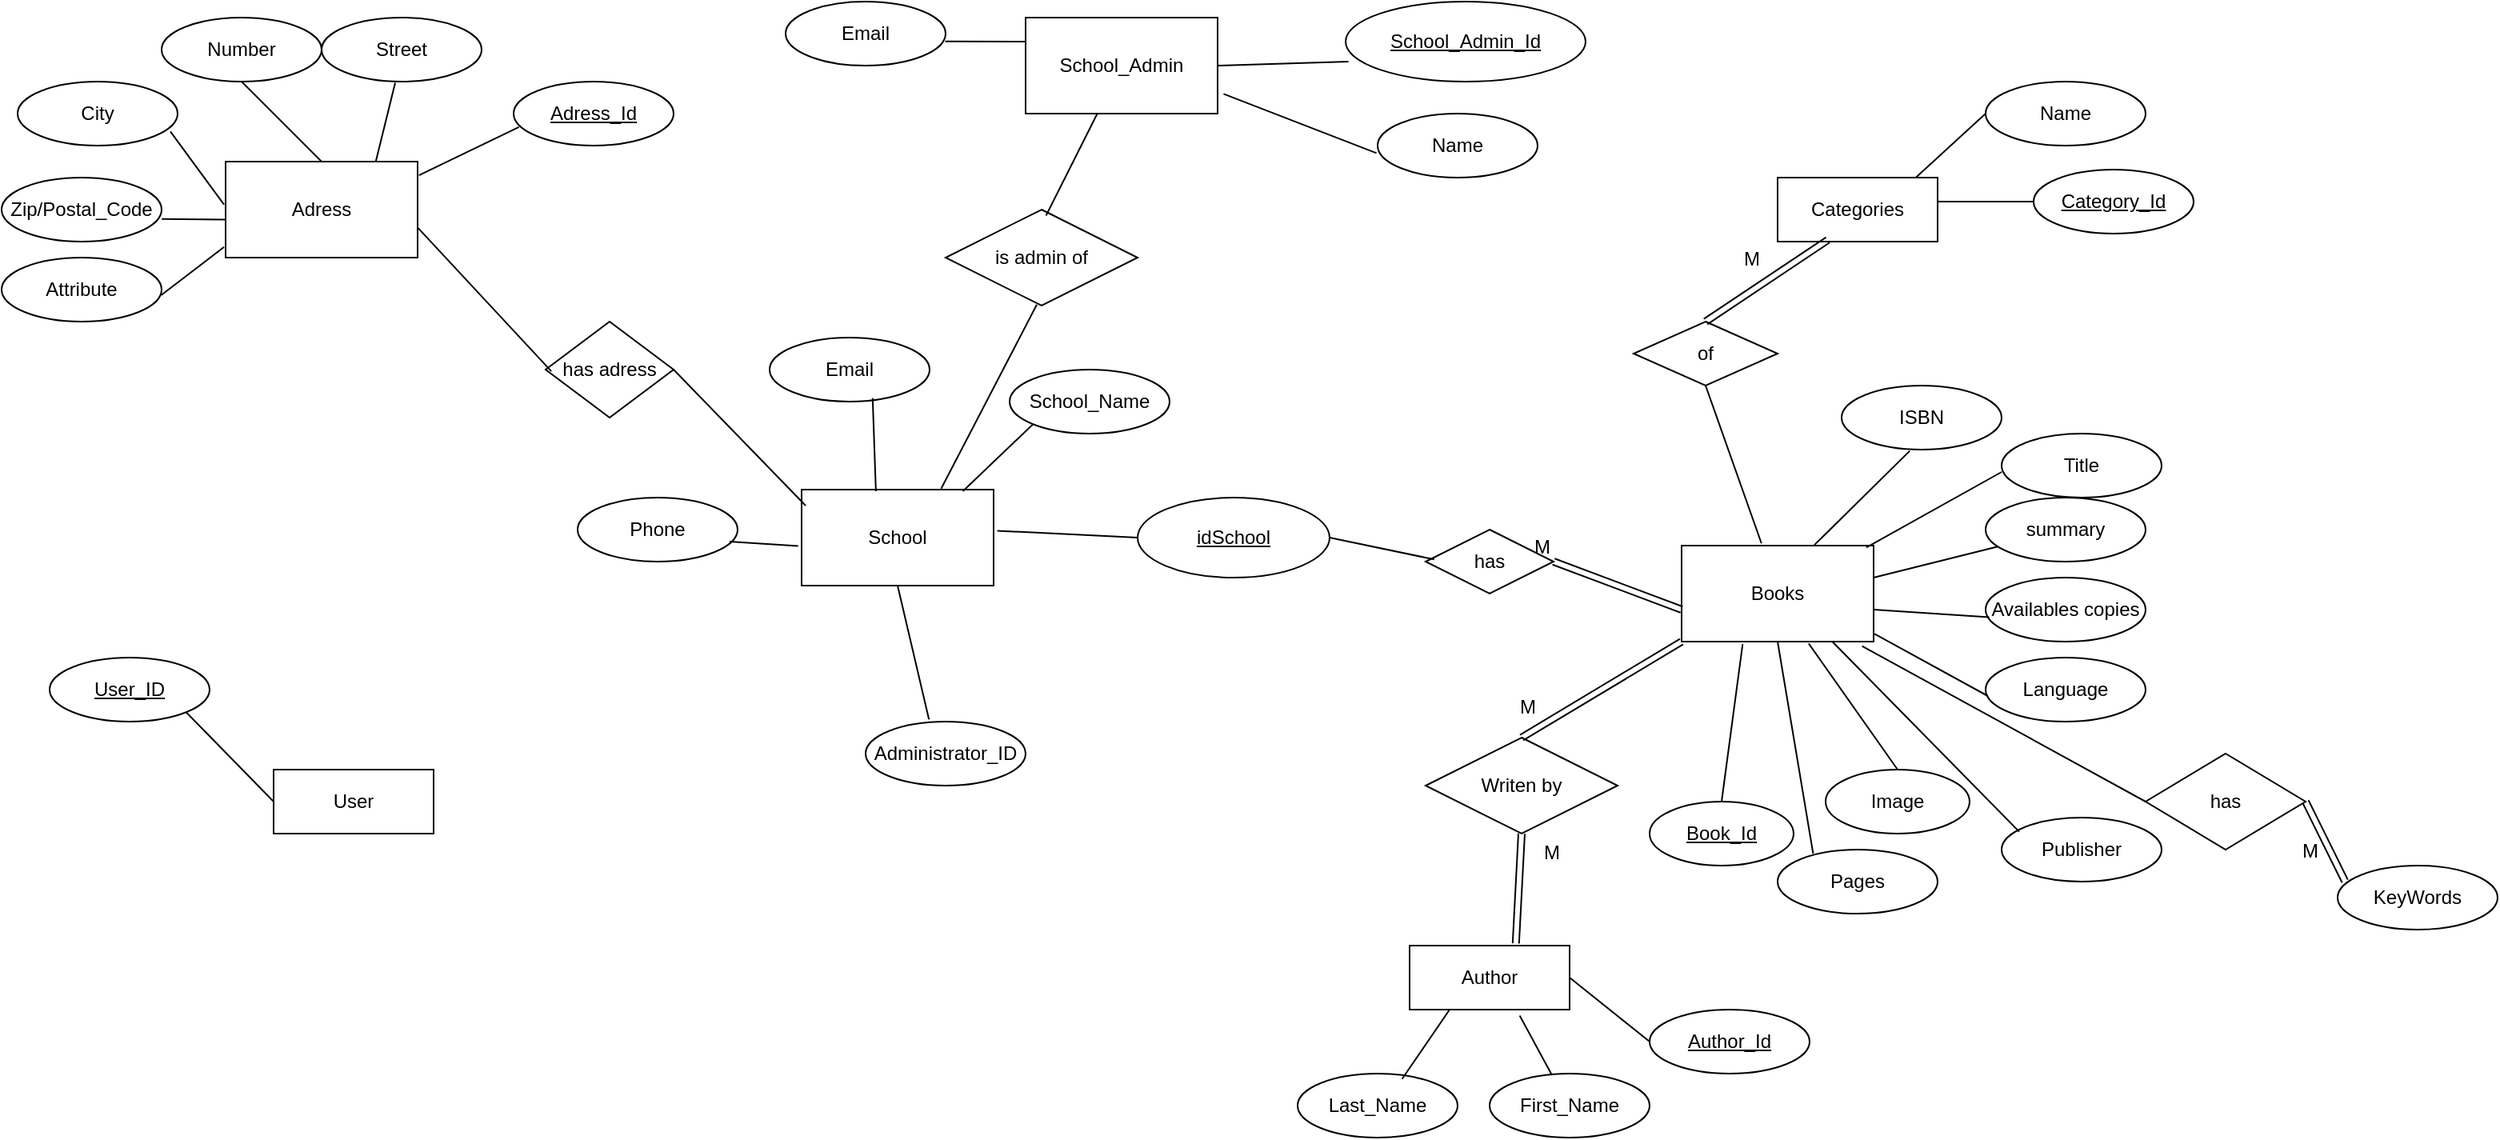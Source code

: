 <mxfile version="21.2.3" type="github">
  <diagram name="Copy of Page-1" id="tr4ZWwLuBK-8qQTziciz">
    <mxGraphModel dx="1437" dy="637" grid="1" gridSize="10" guides="1" tooltips="1" connect="1" arrows="1" fold="1" page="1" pageScale="1" pageWidth="850" pageHeight="1100" math="0" shadow="0">
      <root>
        <mxCell id="aQcuIbAOPBQ3XKsu57En-0" />
        <mxCell id="aQcuIbAOPBQ3XKsu57En-1" parent="aQcuIbAOPBQ3XKsu57En-0" />
        <mxCell id="aQcuIbAOPBQ3XKsu57En-2" value="" style="endArrow=none;html=1;rounded=0;" parent="aQcuIbAOPBQ3XKsu57En-1" target="aQcuIbAOPBQ3XKsu57En-4" edge="1">
          <mxGeometry width="50" height="50" relative="1" as="geometry">
            <mxPoint x="1310" y="390" as="sourcePoint" />
            <mxPoint x="1380" y="380" as="targetPoint" />
          </mxGeometry>
        </mxCell>
        <mxCell id="aQcuIbAOPBQ3XKsu57En-3" value="Books" style="rounded=0;whiteSpace=wrap;html=1;" parent="aQcuIbAOPBQ3XKsu57En-1" vertex="1">
          <mxGeometry x="1190" y="370" width="120" height="60" as="geometry" />
        </mxCell>
        <mxCell id="aQcuIbAOPBQ3XKsu57En-4" value="summary" style="ellipse;whiteSpace=wrap;html=1;" parent="aQcuIbAOPBQ3XKsu57En-1" vertex="1">
          <mxGeometry x="1380" y="340" width="100" height="40" as="geometry" />
        </mxCell>
        <mxCell id="aQcuIbAOPBQ3XKsu57En-5" value="Availables copies" style="ellipse;whiteSpace=wrap;html=1;" parent="aQcuIbAOPBQ3XKsu57En-1" vertex="1">
          <mxGeometry x="1380" y="390" width="100" height="40" as="geometry" />
        </mxCell>
        <mxCell id="aQcuIbAOPBQ3XKsu57En-6" value="" style="endArrow=none;html=1;rounded=0;entryX=0.022;entryY=0.62;entryDx=0;entryDy=0;entryPerimeter=0;" parent="aQcuIbAOPBQ3XKsu57En-1" target="aQcuIbAOPBQ3XKsu57En-5" edge="1">
          <mxGeometry width="50" height="50" relative="1" as="geometry">
            <mxPoint x="1310" y="410" as="sourcePoint" />
            <mxPoint x="1380" y="440" as="targetPoint" />
          </mxGeometry>
        </mxCell>
        <mxCell id="aQcuIbAOPBQ3XKsu57En-7" value="Language" style="ellipse;whiteSpace=wrap;html=1;" parent="aQcuIbAOPBQ3XKsu57En-1" vertex="1">
          <mxGeometry x="1380" y="440" width="100" height="40" as="geometry" />
        </mxCell>
        <mxCell id="aQcuIbAOPBQ3XKsu57En-8" value="" style="endArrow=none;html=1;rounded=0;entryX=0.014;entryY=0.6;entryDx=0;entryDy=0;entryPerimeter=0;exitX=1.005;exitY=0.92;exitDx=0;exitDy=0;exitPerimeter=0;" parent="aQcuIbAOPBQ3XKsu57En-1" source="aQcuIbAOPBQ3XKsu57En-3" target="aQcuIbAOPBQ3XKsu57En-7" edge="1">
          <mxGeometry width="50" height="50" relative="1" as="geometry">
            <mxPoint x="1300" y="500" as="sourcePoint" />
            <mxPoint x="1350" y="450" as="targetPoint" />
          </mxGeometry>
        </mxCell>
        <mxCell id="aQcuIbAOPBQ3XKsu57En-9" value="KeyWords" style="ellipse;whiteSpace=wrap;html=1;" parent="aQcuIbAOPBQ3XKsu57En-1" vertex="1">
          <mxGeometry x="1600" y="570" width="100" height="40" as="geometry" />
        </mxCell>
        <mxCell id="aQcuIbAOPBQ3XKsu57En-11" value="Image" style="ellipse;whiteSpace=wrap;html=1;" parent="aQcuIbAOPBQ3XKsu57En-1" vertex="1">
          <mxGeometry x="1280" y="510" width="90" height="40" as="geometry" />
        </mxCell>
        <mxCell id="aQcuIbAOPBQ3XKsu57En-12" value="" style="endArrow=none;html=1;rounded=0;entryX=0.662;entryY=1.02;entryDx=0;entryDy=0;entryPerimeter=0;exitX=0.5;exitY=0;exitDx=0;exitDy=0;" parent="aQcuIbAOPBQ3XKsu57En-1" source="aQcuIbAOPBQ3XKsu57En-11" target="aQcuIbAOPBQ3XKsu57En-3" edge="1">
          <mxGeometry width="50" height="50" relative="1" as="geometry">
            <mxPoint x="1210" y="490" as="sourcePoint" />
            <mxPoint x="1260" y="440" as="targetPoint" />
          </mxGeometry>
        </mxCell>
        <mxCell id="aQcuIbAOPBQ3XKsu57En-13" value="Publisher" style="ellipse;whiteSpace=wrap;html=1;" parent="aQcuIbAOPBQ3XKsu57En-1" vertex="1">
          <mxGeometry x="1390" y="540" width="100" height="40" as="geometry" />
        </mxCell>
        <mxCell id="aQcuIbAOPBQ3XKsu57En-14" value="" style="endArrow=none;html=1;rounded=0;entryX=0.11;entryY=0.22;entryDx=0;entryDy=0;entryPerimeter=0;exitX=0.785;exitY=1;exitDx=0;exitDy=0;exitPerimeter=0;" parent="aQcuIbAOPBQ3XKsu57En-1" source="aQcuIbAOPBQ3XKsu57En-3" target="aQcuIbAOPBQ3XKsu57En-13" edge="1">
          <mxGeometry width="50" height="50" relative="1" as="geometry">
            <mxPoint x="1340" y="600" as="sourcePoint" />
            <mxPoint x="1390" y="550" as="targetPoint" />
          </mxGeometry>
        </mxCell>
        <mxCell id="aQcuIbAOPBQ3XKsu57En-15" value="Pages" style="ellipse;whiteSpace=wrap;html=1;" parent="aQcuIbAOPBQ3XKsu57En-1" vertex="1">
          <mxGeometry x="1250" y="560" width="100" height="40" as="geometry" />
        </mxCell>
        <mxCell id="aQcuIbAOPBQ3XKsu57En-16" value="" style="endArrow=none;html=1;rounded=0;exitX=0.222;exitY=0.06;exitDx=0;exitDy=0;exitPerimeter=0;entryX=0.5;entryY=1;entryDx=0;entryDy=0;" parent="aQcuIbAOPBQ3XKsu57En-1" source="aQcuIbAOPBQ3XKsu57En-15" target="aQcuIbAOPBQ3XKsu57En-3" edge="1">
          <mxGeometry width="50" height="50" relative="1" as="geometry">
            <mxPoint x="1160" y="530" as="sourcePoint" />
            <mxPoint x="1210" y="480" as="targetPoint" />
          </mxGeometry>
        </mxCell>
        <mxCell id="aQcuIbAOPBQ3XKsu57En-17" value="Title" style="ellipse;whiteSpace=wrap;html=1;" parent="aQcuIbAOPBQ3XKsu57En-1" vertex="1">
          <mxGeometry x="1390" y="300" width="100" height="40" as="geometry" />
        </mxCell>
        <mxCell id="aQcuIbAOPBQ3XKsu57En-18" value="" style="endArrow=none;html=1;rounded=0;entryX=0;entryY=0.6;entryDx=0;entryDy=0;entryPerimeter=0;exitX=0.962;exitY=0.02;exitDx=0;exitDy=0;exitPerimeter=0;" parent="aQcuIbAOPBQ3XKsu57En-1" source="aQcuIbAOPBQ3XKsu57En-3" target="aQcuIbAOPBQ3XKsu57En-17" edge="1">
          <mxGeometry width="50" height="50" relative="1" as="geometry">
            <mxPoint x="1330" y="370" as="sourcePoint" />
            <mxPoint x="1380" y="320" as="targetPoint" />
          </mxGeometry>
        </mxCell>
        <mxCell id="aQcuIbAOPBQ3XKsu57En-19" value="&lt;u&gt;Book_Id&lt;/u&gt;" style="ellipse;whiteSpace=wrap;html=1;" parent="aQcuIbAOPBQ3XKsu57En-1" vertex="1">
          <mxGeometry x="1170" y="530" width="90" height="40" as="geometry" />
        </mxCell>
        <mxCell id="aQcuIbAOPBQ3XKsu57En-20" value="" style="endArrow=none;html=1;rounded=0;entryX=0.318;entryY=1.027;entryDx=0;entryDy=0;entryPerimeter=0;exitX=0.5;exitY=0;exitDx=0;exitDy=0;" parent="aQcuIbAOPBQ3XKsu57En-1" source="aQcuIbAOPBQ3XKsu57En-19" target="aQcuIbAOPBQ3XKsu57En-3" edge="1">
          <mxGeometry width="50" height="50" relative="1" as="geometry">
            <mxPoint x="1170" y="510" as="sourcePoint" />
            <mxPoint x="1220" y="460" as="targetPoint" />
          </mxGeometry>
        </mxCell>
        <mxCell id="aQcuIbAOPBQ3XKsu57En-21" value="ISBN" style="ellipse;whiteSpace=wrap;html=1;" parent="aQcuIbAOPBQ3XKsu57En-1" vertex="1">
          <mxGeometry x="1290" y="270" width="100" height="40" as="geometry" />
        </mxCell>
        <mxCell id="aQcuIbAOPBQ3XKsu57En-22" value="" style="endArrow=none;html=1;rounded=0;entryX=0.426;entryY=1.02;entryDx=0;entryDy=0;entryPerimeter=0;exitX=0.692;exitY=-0.007;exitDx=0;exitDy=0;exitPerimeter=0;" parent="aQcuIbAOPBQ3XKsu57En-1" source="aQcuIbAOPBQ3XKsu57En-3" target="aQcuIbAOPBQ3XKsu57En-21" edge="1">
          <mxGeometry width="50" height="50" relative="1" as="geometry">
            <mxPoint x="1240" y="360" as="sourcePoint" />
            <mxPoint x="1290" y="310" as="targetPoint" />
          </mxGeometry>
        </mxCell>
        <mxCell id="aQcuIbAOPBQ3XKsu57En-23" value="School" style="rounded=0;whiteSpace=wrap;html=1;" parent="aQcuIbAOPBQ3XKsu57En-1" vertex="1">
          <mxGeometry x="640" y="335" width="120" height="60" as="geometry" />
        </mxCell>
        <mxCell id="aQcuIbAOPBQ3XKsu57En-24" value="&lt;u&gt;idSchool&lt;/u&gt;" style="ellipse;whiteSpace=wrap;html=1;" parent="aQcuIbAOPBQ3XKsu57En-1" vertex="1">
          <mxGeometry x="850" y="340" width="120" height="50" as="geometry" />
        </mxCell>
        <mxCell id="aQcuIbAOPBQ3XKsu57En-25" value="" style="endArrow=none;html=1;rounded=0;entryX=0;entryY=0.5;entryDx=0;entryDy=0;exitX=1.019;exitY=0.429;exitDx=0;exitDy=0;exitPerimeter=0;" parent="aQcuIbAOPBQ3XKsu57En-1" target="aQcuIbAOPBQ3XKsu57En-24" edge="1" source="aQcuIbAOPBQ3XKsu57En-23">
          <mxGeometry width="50" height="50" relative="1" as="geometry">
            <mxPoint x="770" y="370" as="sourcePoint" />
            <mxPoint x="820" y="320" as="targetPoint" />
          </mxGeometry>
        </mxCell>
        <mxCell id="aQcuIbAOPBQ3XKsu57En-26" value="has" style="rhombus;whiteSpace=wrap;html=1;" parent="aQcuIbAOPBQ3XKsu57En-1" vertex="1">
          <mxGeometry x="1030" y="360" width="80" height="40" as="geometry" />
        </mxCell>
        <mxCell id="aQcuIbAOPBQ3XKsu57En-27" value="" style="shape=link;html=1;rounded=0;entryX=1;entryY=0.5;entryDx=0;entryDy=0;exitX=0;exitY=0.667;exitDx=0;exitDy=0;exitPerimeter=0;" parent="aQcuIbAOPBQ3XKsu57En-1" source="aQcuIbAOPBQ3XKsu57En-3" target="aQcuIbAOPBQ3XKsu57En-26" edge="1">
          <mxGeometry relative="1" as="geometry">
            <mxPoint x="980" y="420" as="sourcePoint" />
            <mxPoint x="1140" y="420" as="targetPoint" />
          </mxGeometry>
        </mxCell>
        <mxCell id="aQcuIbAOPBQ3XKsu57En-28" value="M" style="resizable=0;html=1;whiteSpace=wrap;align=right;verticalAlign=bottom;" parent="aQcuIbAOPBQ3XKsu57En-27" connectable="0" vertex="1">
          <mxGeometry x="1" relative="1" as="geometry" />
        </mxCell>
        <mxCell id="aQcuIbAOPBQ3XKsu57En-29" value="" style="endArrow=none;html=1;rounded=0;entryX=0.067;entryY=0.466;entryDx=0;entryDy=0;exitX=1;exitY=0.5;exitDx=0;exitDy=0;entryPerimeter=0;" parent="aQcuIbAOPBQ3XKsu57En-1" source="aQcuIbAOPBQ3XKsu57En-24" target="aQcuIbAOPBQ3XKsu57En-26" edge="1">
          <mxGeometry relative="1" as="geometry">
            <mxPoint x="970" y="365" as="sourcePoint" />
            <mxPoint x="1130" y="365" as="targetPoint" />
          </mxGeometry>
        </mxCell>
        <mxCell id="aQcuIbAOPBQ3XKsu57En-30" value="School_Name" style="ellipse;whiteSpace=wrap;html=1;align=center;" parent="aQcuIbAOPBQ3XKsu57En-1" vertex="1">
          <mxGeometry x="770" y="260" width="100" height="40" as="geometry" />
        </mxCell>
        <mxCell id="Hc-xmSTj-cyo68Ct1Yfs-0" value="" style="endArrow=none;html=1;rounded=0;entryX=0;entryY=1;entryDx=0;entryDy=0;exitX=0.84;exitY=0.017;exitDx=0;exitDy=0;exitPerimeter=0;" parent="aQcuIbAOPBQ3XKsu57En-1" source="aQcuIbAOPBQ3XKsu57En-23" target="aQcuIbAOPBQ3XKsu57En-30" edge="1">
          <mxGeometry relative="1" as="geometry">
            <mxPoint x="620" y="320" as="sourcePoint" />
            <mxPoint x="780" y="320" as="targetPoint" />
          </mxGeometry>
        </mxCell>
        <mxCell id="bOskaEDnig-arZIuQBSc-0" value="Phone" style="ellipse;whiteSpace=wrap;html=1;align=center;" vertex="1" parent="aQcuIbAOPBQ3XKsu57En-1">
          <mxGeometry x="500" y="340" width="100" height="40" as="geometry" />
        </mxCell>
        <mxCell id="bOskaEDnig-arZIuQBSc-7" value="" style="endArrow=none;html=1;rounded=0;entryX=0.95;entryY=0.689;entryDx=0;entryDy=0;entryPerimeter=0;exitX=-0.018;exitY=0.587;exitDx=0;exitDy=0;exitPerimeter=0;" edge="1" parent="aQcuIbAOPBQ3XKsu57En-1" source="aQcuIbAOPBQ3XKsu57En-23" target="bOskaEDnig-arZIuQBSc-0">
          <mxGeometry relative="1" as="geometry">
            <mxPoint x="710" y="340" as="sourcePoint" />
            <mxPoint x="680" y="320" as="targetPoint" />
          </mxGeometry>
        </mxCell>
        <mxCell id="bOskaEDnig-arZIuQBSc-8" value="Email" style="ellipse;whiteSpace=wrap;html=1;align=center;" vertex="1" parent="aQcuIbAOPBQ3XKsu57En-1">
          <mxGeometry x="620" y="240" width="100" height="40" as="geometry" />
        </mxCell>
        <mxCell id="bOskaEDnig-arZIuQBSc-9" value="" style="endArrow=none;html=1;rounded=0;entryX=0.644;entryY=0.945;entryDx=0;entryDy=0;entryPerimeter=0;exitX=0.387;exitY=0.017;exitDx=0;exitDy=0;exitPerimeter=0;" edge="1" parent="aQcuIbAOPBQ3XKsu57En-1" source="aQcuIbAOPBQ3XKsu57En-23" target="bOskaEDnig-arZIuQBSc-8">
          <mxGeometry relative="1" as="geometry">
            <mxPoint x="570" y="320" as="sourcePoint" />
            <mxPoint x="730" y="320" as="targetPoint" />
          </mxGeometry>
        </mxCell>
        <mxCell id="bOskaEDnig-arZIuQBSc-10" value="" style="endArrow=none;html=1;rounded=0;entryX=0.5;entryY=1;entryDx=0;entryDy=0;exitX=0.396;exitY=-0.035;exitDx=0;exitDy=0;exitPerimeter=0;" edge="1" parent="aQcuIbAOPBQ3XKsu57En-1" source="bOskaEDnig-arZIuQBSc-11" target="aQcuIbAOPBQ3XKsu57En-23">
          <mxGeometry relative="1" as="geometry">
            <mxPoint x="710" y="480" as="sourcePoint" />
            <mxPoint x="750" y="440" as="targetPoint" />
          </mxGeometry>
        </mxCell>
        <mxCell id="bOskaEDnig-arZIuQBSc-11" value="Administrator_ID" style="ellipse;whiteSpace=wrap;html=1;align=center;" vertex="1" parent="aQcuIbAOPBQ3XKsu57En-1">
          <mxGeometry x="680" y="480" width="100" height="40" as="geometry" />
        </mxCell>
        <mxCell id="bOskaEDnig-arZIuQBSc-16" value="Adress" style="rounded=0;whiteSpace=wrap;html=1;" vertex="1" parent="aQcuIbAOPBQ3XKsu57En-1">
          <mxGeometry x="280" y="130" width="120" height="60" as="geometry" />
        </mxCell>
        <mxCell id="bOskaEDnig-arZIuQBSc-17" value="has adress" style="rhombus;whiteSpace=wrap;html=1;" vertex="1" parent="aQcuIbAOPBQ3XKsu57En-1">
          <mxGeometry x="480" y="230" width="80" height="60" as="geometry" />
        </mxCell>
        <mxCell id="bOskaEDnig-arZIuQBSc-18" value="" style="endArrow=none;html=1;rounded=0;entryX=0.021;entryY=0.167;entryDx=0;entryDy=0;entryPerimeter=0;exitX=1;exitY=0.5;exitDx=0;exitDy=0;" edge="1" parent="aQcuIbAOPBQ3XKsu57En-1" source="bOskaEDnig-arZIuQBSc-17" target="aQcuIbAOPBQ3XKsu57En-23">
          <mxGeometry width="50" height="50" relative="1" as="geometry">
            <mxPoint x="550" y="300" as="sourcePoint" />
            <mxPoint x="610" y="310" as="targetPoint" />
          </mxGeometry>
        </mxCell>
        <mxCell id="bOskaEDnig-arZIuQBSc-19" value="" style="endArrow=none;html=1;rounded=0;entryX=0.045;entryY=0.518;entryDx=0;entryDy=0;entryPerimeter=0;exitX=1.001;exitY=0.689;exitDx=0;exitDy=0;exitPerimeter=0;" edge="1" parent="aQcuIbAOPBQ3XKsu57En-1" source="bOskaEDnig-arZIuQBSc-16" target="bOskaEDnig-arZIuQBSc-17">
          <mxGeometry relative="1" as="geometry">
            <mxPoint x="320" y="240" as="sourcePoint" />
            <mxPoint x="480" y="240" as="targetPoint" />
          </mxGeometry>
        </mxCell>
        <mxCell id="bOskaEDnig-arZIuQBSc-20" value="Adress_Id" style="ellipse;whiteSpace=wrap;html=1;align=center;fontStyle=4;" vertex="1" parent="aQcuIbAOPBQ3XKsu57En-1">
          <mxGeometry x="460" y="80" width="100" height="40" as="geometry" />
        </mxCell>
        <mxCell id="bOskaEDnig-arZIuQBSc-21" value="" style="endArrow=none;html=1;rounded=0;entryX=0.033;entryY=0.712;entryDx=0;entryDy=0;entryPerimeter=0;exitX=1.007;exitY=0.142;exitDx=0;exitDy=0;exitPerimeter=0;" edge="1" parent="aQcuIbAOPBQ3XKsu57En-1" source="bOskaEDnig-arZIuQBSc-16" target="bOskaEDnig-arZIuQBSc-20">
          <mxGeometry relative="1" as="geometry">
            <mxPoint x="280" y="90" as="sourcePoint" />
            <mxPoint x="440" y="90" as="targetPoint" />
          </mxGeometry>
        </mxCell>
        <mxCell id="bOskaEDnig-arZIuQBSc-22" value="Street" style="ellipse;whiteSpace=wrap;html=1;align=center;" vertex="1" parent="aQcuIbAOPBQ3XKsu57En-1">
          <mxGeometry x="340" y="40" width="100" height="40" as="geometry" />
        </mxCell>
        <mxCell id="bOskaEDnig-arZIuQBSc-23" value="" style="endArrow=none;html=1;rounded=0;entryX=0.46;entryY=1.02;entryDx=0;entryDy=0;entryPerimeter=0;exitX=0.783;exitY=-0.007;exitDx=0;exitDy=0;exitPerimeter=0;" edge="1" parent="aQcuIbAOPBQ3XKsu57En-1" source="bOskaEDnig-arZIuQBSc-16" target="bOskaEDnig-arZIuQBSc-22">
          <mxGeometry relative="1" as="geometry">
            <mxPoint x="270" y="100" as="sourcePoint" />
            <mxPoint x="430" y="100" as="targetPoint" />
          </mxGeometry>
        </mxCell>
        <mxCell id="bOskaEDnig-arZIuQBSc-24" value="Number" style="ellipse;whiteSpace=wrap;html=1;align=center;" vertex="1" parent="aQcuIbAOPBQ3XKsu57En-1">
          <mxGeometry x="240" y="40" width="100" height="40" as="geometry" />
        </mxCell>
        <mxCell id="bOskaEDnig-arZIuQBSc-25" value="" style="endArrow=none;html=1;rounded=0;exitX=1.001;exitY=0.646;exitDx=0;exitDy=0;exitPerimeter=0;entryX=-0.004;entryY=0.604;entryDx=0;entryDy=0;entryPerimeter=0;" edge="1" parent="aQcuIbAOPBQ3XKsu57En-1" source="bOskaEDnig-arZIuQBSc-29" target="bOskaEDnig-arZIuQBSc-16">
          <mxGeometry relative="1" as="geometry">
            <mxPoint x="460" y="180" as="sourcePoint" />
            <mxPoint x="620" y="180" as="targetPoint" />
          </mxGeometry>
        </mxCell>
        <mxCell id="bOskaEDnig-arZIuQBSc-26" value="" style="endArrow=none;html=1;rounded=0;entryX=0.5;entryY=1;entryDx=0;entryDy=0;exitX=0.5;exitY=0;exitDx=0;exitDy=0;" edge="1" parent="aQcuIbAOPBQ3XKsu57En-1" source="bOskaEDnig-arZIuQBSc-16" target="bOskaEDnig-arZIuQBSc-24">
          <mxGeometry relative="1" as="geometry">
            <mxPoint x="210" y="100" as="sourcePoint" />
            <mxPoint x="370" y="99.76" as="targetPoint" />
          </mxGeometry>
        </mxCell>
        <mxCell id="bOskaEDnig-arZIuQBSc-27" value="City" style="ellipse;whiteSpace=wrap;html=1;align=center;" vertex="1" parent="aQcuIbAOPBQ3XKsu57En-1">
          <mxGeometry x="150" y="80" width="100" height="40" as="geometry" />
        </mxCell>
        <mxCell id="bOskaEDnig-arZIuQBSc-28" value="" style="endArrow=none;html=1;rounded=0;entryX=-0.008;entryY=0.448;entryDx=0;entryDy=0;entryPerimeter=0;exitX=0.955;exitY=0.78;exitDx=0;exitDy=0;exitPerimeter=0;" edge="1" parent="aQcuIbAOPBQ3XKsu57En-1" source="bOskaEDnig-arZIuQBSc-27" target="bOskaEDnig-arZIuQBSc-16">
          <mxGeometry relative="1" as="geometry">
            <mxPoint x="140" y="150" as="sourcePoint" />
            <mxPoint x="300" y="150" as="targetPoint" />
          </mxGeometry>
        </mxCell>
        <mxCell id="bOskaEDnig-arZIuQBSc-29" value="Zip/Postal_Code" style="ellipse;whiteSpace=wrap;html=1;align=center;" vertex="1" parent="aQcuIbAOPBQ3XKsu57En-1">
          <mxGeometry x="140" y="140" width="100" height="40" as="geometry" />
        </mxCell>
        <mxCell id="bOskaEDnig-arZIuQBSc-30" value="Attribute" style="ellipse;whiteSpace=wrap;html=1;align=center;" vertex="1" parent="aQcuIbAOPBQ3XKsu57En-1">
          <mxGeometry x="140" y="190" width="100" height="40" as="geometry" />
        </mxCell>
        <mxCell id="bOskaEDnig-arZIuQBSc-31" value="" style="endArrow=none;html=1;rounded=0;exitX=0.997;exitY=0.587;exitDx=0;exitDy=0;exitPerimeter=0;entryX=-0.008;entryY=0.89;entryDx=0;entryDy=0;entryPerimeter=0;" edge="1" parent="aQcuIbAOPBQ3XKsu57En-1" source="bOskaEDnig-arZIuQBSc-30" target="bOskaEDnig-arZIuQBSc-16">
          <mxGeometry relative="1" as="geometry">
            <mxPoint x="230" y="250" as="sourcePoint" />
            <mxPoint x="390" y="250" as="targetPoint" />
          </mxGeometry>
        </mxCell>
        <mxCell id="bOskaEDnig-arZIuQBSc-33" value="School_Admin" style="rounded=0;whiteSpace=wrap;html=1;" vertex="1" parent="aQcuIbAOPBQ3XKsu57En-1">
          <mxGeometry x="780" y="40" width="120" height="60" as="geometry" />
        </mxCell>
        <mxCell id="bOskaEDnig-arZIuQBSc-34" value="School_Admin_Id" style="ellipse;whiteSpace=wrap;html=1;align=center;fontStyle=4;" vertex="1" parent="aQcuIbAOPBQ3XKsu57En-1">
          <mxGeometry x="980" y="30" width="150" height="50" as="geometry" />
        </mxCell>
        <mxCell id="bOskaEDnig-arZIuQBSc-35" value="" style="endArrow=none;html=1;rounded=0;entryX=0.012;entryY=0.749;entryDx=0;entryDy=0;entryPerimeter=0;exitX=1;exitY=0.5;exitDx=0;exitDy=0;" edge="1" parent="aQcuIbAOPBQ3XKsu57En-1" source="bOskaEDnig-arZIuQBSc-33" target="bOskaEDnig-arZIuQBSc-34">
          <mxGeometry relative="1" as="geometry">
            <mxPoint x="880" y="120" as="sourcePoint" />
            <mxPoint x="1040" y="120" as="targetPoint" />
          </mxGeometry>
        </mxCell>
        <mxCell id="bOskaEDnig-arZIuQBSc-36" value="Name" style="ellipse;whiteSpace=wrap;html=1;align=center;" vertex="1" parent="aQcuIbAOPBQ3XKsu57En-1">
          <mxGeometry x="1000" y="100" width="100" height="40" as="geometry" />
        </mxCell>
        <mxCell id="bOskaEDnig-arZIuQBSc-37" value="Email" style="ellipse;whiteSpace=wrap;html=1;align=center;" vertex="1" parent="aQcuIbAOPBQ3XKsu57En-1">
          <mxGeometry x="630" y="30" width="100" height="40" as="geometry" />
        </mxCell>
        <mxCell id="bOskaEDnig-arZIuQBSc-38" value="" style="endArrow=none;html=1;rounded=0;exitX=0.998;exitY=0.621;exitDx=0;exitDy=0;exitPerimeter=0;entryX=0;entryY=0.25;entryDx=0;entryDy=0;" edge="1" parent="aQcuIbAOPBQ3XKsu57En-1" source="bOskaEDnig-arZIuQBSc-37" target="bOskaEDnig-arZIuQBSc-33">
          <mxGeometry relative="1" as="geometry">
            <mxPoint x="630" y="120" as="sourcePoint" />
            <mxPoint x="790" y="120" as="targetPoint" />
          </mxGeometry>
        </mxCell>
        <mxCell id="bOskaEDnig-arZIuQBSc-39" value="" style="endArrow=none;html=1;rounded=0;entryX=-0.007;entryY=0.618;entryDx=0;entryDy=0;entryPerimeter=0;exitX=1.031;exitY=0.795;exitDx=0;exitDy=0;exitPerimeter=0;" edge="1" parent="aQcuIbAOPBQ3XKsu57En-1" source="bOskaEDnig-arZIuQBSc-33" target="bOskaEDnig-arZIuQBSc-36">
          <mxGeometry relative="1" as="geometry">
            <mxPoint x="840" y="150" as="sourcePoint" />
            <mxPoint x="1000" y="150" as="targetPoint" />
          </mxGeometry>
        </mxCell>
        <mxCell id="bOskaEDnig-arZIuQBSc-41" value="is admin of" style="shape=rhombus;perimeter=rhombusPerimeter;whiteSpace=wrap;html=1;align=center;" vertex="1" parent="aQcuIbAOPBQ3XKsu57En-1">
          <mxGeometry x="730" y="160" width="120" height="60" as="geometry" />
        </mxCell>
        <mxCell id="bOskaEDnig-arZIuQBSc-42" value="" style="endArrow=none;html=1;rounded=0;entryX=0.373;entryY=1.002;entryDx=0;entryDy=0;entryPerimeter=0;exitX=0.523;exitY=0.063;exitDx=0;exitDy=0;exitPerimeter=0;" edge="1" parent="aQcuIbAOPBQ3XKsu57En-1" source="bOskaEDnig-arZIuQBSc-41" target="bOskaEDnig-arZIuQBSc-33">
          <mxGeometry relative="1" as="geometry">
            <mxPoint x="630" y="140" as="sourcePoint" />
            <mxPoint x="790" y="140" as="targetPoint" />
          </mxGeometry>
        </mxCell>
        <mxCell id="bOskaEDnig-arZIuQBSc-43" value="" style="endArrow=none;html=1;rounded=0;entryX=0.727;entryY=-0.01;entryDx=0;entryDy=0;entryPerimeter=0;exitX=0.475;exitY=0.99;exitDx=0;exitDy=0;exitPerimeter=0;" edge="1" parent="aQcuIbAOPBQ3XKsu57En-1" source="bOskaEDnig-arZIuQBSc-41" target="aQcuIbAOPBQ3XKsu57En-23">
          <mxGeometry relative="1" as="geometry">
            <mxPoint x="600" y="150" as="sourcePoint" />
            <mxPoint x="760" y="250" as="targetPoint" />
          </mxGeometry>
        </mxCell>
        <mxCell id="bOskaEDnig-arZIuQBSc-44" value="Author" style="whiteSpace=wrap;html=1;align=center;" vertex="1" parent="aQcuIbAOPBQ3XKsu57En-1">
          <mxGeometry x="1020" y="620" width="100" height="40" as="geometry" />
        </mxCell>
        <mxCell id="bOskaEDnig-arZIuQBSc-45" value="Author_Id" style="ellipse;whiteSpace=wrap;html=1;align=center;fontStyle=4;" vertex="1" parent="aQcuIbAOPBQ3XKsu57En-1">
          <mxGeometry x="1170" y="660" width="100" height="40" as="geometry" />
        </mxCell>
        <mxCell id="bOskaEDnig-arZIuQBSc-46" value="" style="endArrow=none;html=1;rounded=0;exitX=1;exitY=0.5;exitDx=0;exitDy=0;entryX=0;entryY=0.5;entryDx=0;entryDy=0;" edge="1" parent="aQcuIbAOPBQ3XKsu57En-1" source="bOskaEDnig-arZIuQBSc-44" target="bOskaEDnig-arZIuQBSc-45">
          <mxGeometry relative="1" as="geometry">
            <mxPoint x="1150" y="760" as="sourcePoint" />
            <mxPoint x="1310" y="760" as="targetPoint" />
          </mxGeometry>
        </mxCell>
        <mxCell id="bOskaEDnig-arZIuQBSc-47" value="Writen by" style="shape=rhombus;perimeter=rhombusPerimeter;whiteSpace=wrap;html=1;align=center;" vertex="1" parent="aQcuIbAOPBQ3XKsu57En-1">
          <mxGeometry x="1030" y="490" width="120" height="60" as="geometry" />
        </mxCell>
        <mxCell id="bOskaEDnig-arZIuQBSc-67" value="" style="shape=link;html=1;rounded=0;entryX=0.5;entryY=0;entryDx=0;entryDy=0;exitX=0;exitY=1;exitDx=0;exitDy=0;" edge="1" parent="aQcuIbAOPBQ3XKsu57En-1" source="aQcuIbAOPBQ3XKsu57En-3" target="bOskaEDnig-arZIuQBSc-47">
          <mxGeometry relative="1" as="geometry">
            <mxPoint x="890" y="450" as="sourcePoint" />
            <mxPoint x="1050" y="450" as="targetPoint" />
          </mxGeometry>
        </mxCell>
        <mxCell id="bOskaEDnig-arZIuQBSc-68" value="M" style="resizable=0;html=1;whiteSpace=wrap;align=right;verticalAlign=bottom;" connectable="0" vertex="1" parent="bOskaEDnig-arZIuQBSc-67">
          <mxGeometry x="1" relative="1" as="geometry">
            <mxPoint x="10" y="-10" as="offset" />
          </mxGeometry>
        </mxCell>
        <mxCell id="bOskaEDnig-arZIuQBSc-69" value="" style="shape=link;html=1;rounded=0;entryX=0.5;entryY=1;entryDx=0;entryDy=0;exitX=0.664;exitY=-0.033;exitDx=0;exitDy=0;exitPerimeter=0;" edge="1" parent="aQcuIbAOPBQ3XKsu57En-1" source="bOskaEDnig-arZIuQBSc-44" target="bOskaEDnig-arZIuQBSc-47">
          <mxGeometry relative="1" as="geometry">
            <mxPoint x="1080.0" y="620" as="sourcePoint" />
            <mxPoint x="1084.7" y="548.96" as="targetPoint" />
          </mxGeometry>
        </mxCell>
        <mxCell id="bOskaEDnig-arZIuQBSc-70" value="M" style="resizable=0;html=1;whiteSpace=wrap;align=right;verticalAlign=bottom;" connectable="0" vertex="1" parent="bOskaEDnig-arZIuQBSc-69">
          <mxGeometry x="1" relative="1" as="geometry">
            <mxPoint x="25" y="21" as="offset" />
          </mxGeometry>
        </mxCell>
        <mxCell id="bOskaEDnig-arZIuQBSc-71" value="First_Name" style="ellipse;whiteSpace=wrap;html=1;align=center;" vertex="1" parent="aQcuIbAOPBQ3XKsu57En-1">
          <mxGeometry x="1070" y="700" width="100" height="40" as="geometry" />
        </mxCell>
        <mxCell id="bOskaEDnig-arZIuQBSc-72" value="" style="endArrow=none;html=1;rounded=0;entryX=0.39;entryY=0.026;entryDx=0;entryDy=0;entryPerimeter=0;exitX=0.688;exitY=1.093;exitDx=0;exitDy=0;exitPerimeter=0;" edge="1" parent="aQcuIbAOPBQ3XKsu57En-1" source="bOskaEDnig-arZIuQBSc-44" target="bOskaEDnig-arZIuQBSc-71">
          <mxGeometry relative="1" as="geometry">
            <mxPoint x="860" y="680" as="sourcePoint" />
            <mxPoint x="1020" y="680" as="targetPoint" />
          </mxGeometry>
        </mxCell>
        <mxCell id="bOskaEDnig-arZIuQBSc-73" value="Last_Name" style="ellipse;whiteSpace=wrap;html=1;align=center;" vertex="1" parent="aQcuIbAOPBQ3XKsu57En-1">
          <mxGeometry x="950" y="700" width="100" height="40" as="geometry" />
        </mxCell>
        <mxCell id="bOskaEDnig-arZIuQBSc-74" value="" style="endArrow=none;html=1;rounded=0;entryX=0.25;entryY=1;entryDx=0;entryDy=0;exitX=0.653;exitY=0.085;exitDx=0;exitDy=0;exitPerimeter=0;" edge="1" parent="aQcuIbAOPBQ3XKsu57En-1" source="bOskaEDnig-arZIuQBSc-73" target="bOskaEDnig-arZIuQBSc-44">
          <mxGeometry relative="1" as="geometry">
            <mxPoint x="790" y="650" as="sourcePoint" />
            <mxPoint x="950" y="650" as="targetPoint" />
          </mxGeometry>
        </mxCell>
        <mxCell id="bOskaEDnig-arZIuQBSc-75" value="Categories" style="whiteSpace=wrap;html=1;align=center;" vertex="1" parent="aQcuIbAOPBQ3XKsu57En-1">
          <mxGeometry x="1250" y="140" width="100" height="40" as="geometry" />
        </mxCell>
        <mxCell id="bOskaEDnig-arZIuQBSc-76" value="&lt;u&gt;Category_Id&lt;/u&gt;" style="ellipse;whiteSpace=wrap;html=1;align=center;" vertex="1" parent="aQcuIbAOPBQ3XKsu57En-1">
          <mxGeometry x="1410" y="135" width="100" height="40" as="geometry" />
        </mxCell>
        <mxCell id="bOskaEDnig-arZIuQBSc-77" value="" style="line;strokeWidth=1;rotatable=0;dashed=0;labelPosition=right;align=left;verticalAlign=middle;spacingTop=0;spacingLeft=6;points=[];portConstraint=eastwest;" vertex="1" parent="aQcuIbAOPBQ3XKsu57En-1">
          <mxGeometry x="1350" y="150" width="60" height="10" as="geometry" />
        </mxCell>
        <mxCell id="bOskaEDnig-arZIuQBSc-78" value="Name" style="ellipse;whiteSpace=wrap;html=1;align=center;" vertex="1" parent="aQcuIbAOPBQ3XKsu57En-1">
          <mxGeometry x="1380" y="80" width="100" height="40" as="geometry" />
        </mxCell>
        <mxCell id="bOskaEDnig-arZIuQBSc-79" value="" style="endArrow=none;html=1;rounded=0;entryX=0;entryY=0.5;entryDx=0;entryDy=0;exitX=0.865;exitY=-0.004;exitDx=0;exitDy=0;exitPerimeter=0;" edge="1" parent="aQcuIbAOPBQ3XKsu57En-1" source="bOskaEDnig-arZIuQBSc-75" target="bOskaEDnig-arZIuQBSc-78">
          <mxGeometry relative="1" as="geometry">
            <mxPoint x="1170" y="100" as="sourcePoint" />
            <mxPoint x="1330" y="100" as="targetPoint" />
          </mxGeometry>
        </mxCell>
        <mxCell id="bOskaEDnig-arZIuQBSc-81" value="" style="endArrow=none;html=1;rounded=0;entryX=0.416;entryY=-0.023;entryDx=0;entryDy=0;entryPerimeter=0;exitX=0.5;exitY=1;exitDx=0;exitDy=0;" edge="1" parent="aQcuIbAOPBQ3XKsu57En-1" source="bOskaEDnig-arZIuQBSc-82" target="aQcuIbAOPBQ3XKsu57En-3">
          <mxGeometry relative="1" as="geometry">
            <mxPoint x="1240" y="260" as="sourcePoint" />
            <mxPoint x="1240" y="280" as="targetPoint" />
          </mxGeometry>
        </mxCell>
        <mxCell id="bOskaEDnig-arZIuQBSc-82" value="of" style="shape=rhombus;perimeter=rhombusPerimeter;whiteSpace=wrap;html=1;align=center;" vertex="1" parent="aQcuIbAOPBQ3XKsu57En-1">
          <mxGeometry x="1160" y="230" width="90" height="40" as="geometry" />
        </mxCell>
        <mxCell id="bOskaEDnig-arZIuQBSc-83" value="" style="shape=link;html=1;rounded=0;entryX=0.314;entryY=0.974;entryDx=0;entryDy=0;entryPerimeter=0;exitX=0.5;exitY=0;exitDx=0;exitDy=0;" edge="1" parent="aQcuIbAOPBQ3XKsu57En-1" source="bOskaEDnig-arZIuQBSc-82" target="bOskaEDnig-arZIuQBSc-75">
          <mxGeometry relative="1" as="geometry">
            <mxPoint x="1060" y="210" as="sourcePoint" />
            <mxPoint x="1210" y="210" as="targetPoint" />
          </mxGeometry>
        </mxCell>
        <mxCell id="bOskaEDnig-arZIuQBSc-84" value="M" style="resizable=0;html=1;whiteSpace=wrap;align=right;verticalAlign=bottom;" connectable="0" vertex="1" parent="bOskaEDnig-arZIuQBSc-83">
          <mxGeometry x="1" relative="1" as="geometry">
            <mxPoint x="-41" y="21" as="offset" />
          </mxGeometry>
        </mxCell>
        <mxCell id="bOskaEDnig-arZIuQBSc-85" value="" style="endArrow=none;html=1;rounded=0;exitX=0.94;exitY=1.047;exitDx=0;exitDy=0;exitPerimeter=0;entryX=0;entryY=0.5;entryDx=0;entryDy=0;" edge="1" parent="aQcuIbAOPBQ3XKsu57En-1" source="aQcuIbAOPBQ3XKsu57En-3" target="bOskaEDnig-arZIuQBSc-86">
          <mxGeometry relative="1" as="geometry">
            <mxPoint x="1460" y="510" as="sourcePoint" />
            <mxPoint x="1450" y="510" as="targetPoint" />
          </mxGeometry>
        </mxCell>
        <mxCell id="bOskaEDnig-arZIuQBSc-86" value="has" style="shape=rhombus;perimeter=rhombusPerimeter;whiteSpace=wrap;html=1;align=center;" vertex="1" parent="aQcuIbAOPBQ3XKsu57En-1">
          <mxGeometry x="1480" y="500" width="100" height="60" as="geometry" />
        </mxCell>
        <mxCell id="bOskaEDnig-arZIuQBSc-88" value="" style="shape=link;html=1;rounded=0;exitX=1;exitY=0.5;exitDx=0;exitDy=0;entryX=0.046;entryY=0.243;entryDx=0;entryDy=0;entryPerimeter=0;" edge="1" parent="aQcuIbAOPBQ3XKsu57En-1" source="bOskaEDnig-arZIuQBSc-86" target="aQcuIbAOPBQ3XKsu57En-9">
          <mxGeometry relative="1" as="geometry">
            <mxPoint x="1560" y="490" as="sourcePoint" />
            <mxPoint x="1720" y="490" as="targetPoint" />
          </mxGeometry>
        </mxCell>
        <mxCell id="bOskaEDnig-arZIuQBSc-89" value="M" style="resizable=0;html=1;whiteSpace=wrap;align=right;verticalAlign=bottom;" connectable="0" vertex="1" parent="bOskaEDnig-arZIuQBSc-88">
          <mxGeometry x="1" relative="1" as="geometry">
            <mxPoint x="-15" y="-10" as="offset" />
          </mxGeometry>
        </mxCell>
        <mxCell id="bOskaEDnig-arZIuQBSc-90" value="User" style="whiteSpace=wrap;html=1;align=center;" vertex="1" parent="aQcuIbAOPBQ3XKsu57En-1">
          <mxGeometry x="310" y="510" width="100" height="40" as="geometry" />
        </mxCell>
        <mxCell id="bOskaEDnig-arZIuQBSc-91" value="User_ID" style="ellipse;whiteSpace=wrap;html=1;align=center;fontStyle=4;" vertex="1" parent="aQcuIbAOPBQ3XKsu57En-1">
          <mxGeometry x="170" y="440" width="100" height="40" as="geometry" />
        </mxCell>
        <mxCell id="bOskaEDnig-arZIuQBSc-92" value="" style="endArrow=none;html=1;rounded=0;entryX=0;entryY=0.5;entryDx=0;entryDy=0;exitX=1;exitY=1;exitDx=0;exitDy=0;" edge="1" parent="aQcuIbAOPBQ3XKsu57En-1" source="bOskaEDnig-arZIuQBSc-91" target="bOskaEDnig-arZIuQBSc-90">
          <mxGeometry relative="1" as="geometry">
            <mxPoint x="70" y="510" as="sourcePoint" />
            <mxPoint x="230" y="510" as="targetPoint" />
          </mxGeometry>
        </mxCell>
      </root>
    </mxGraphModel>
  </diagram>
</mxfile>
